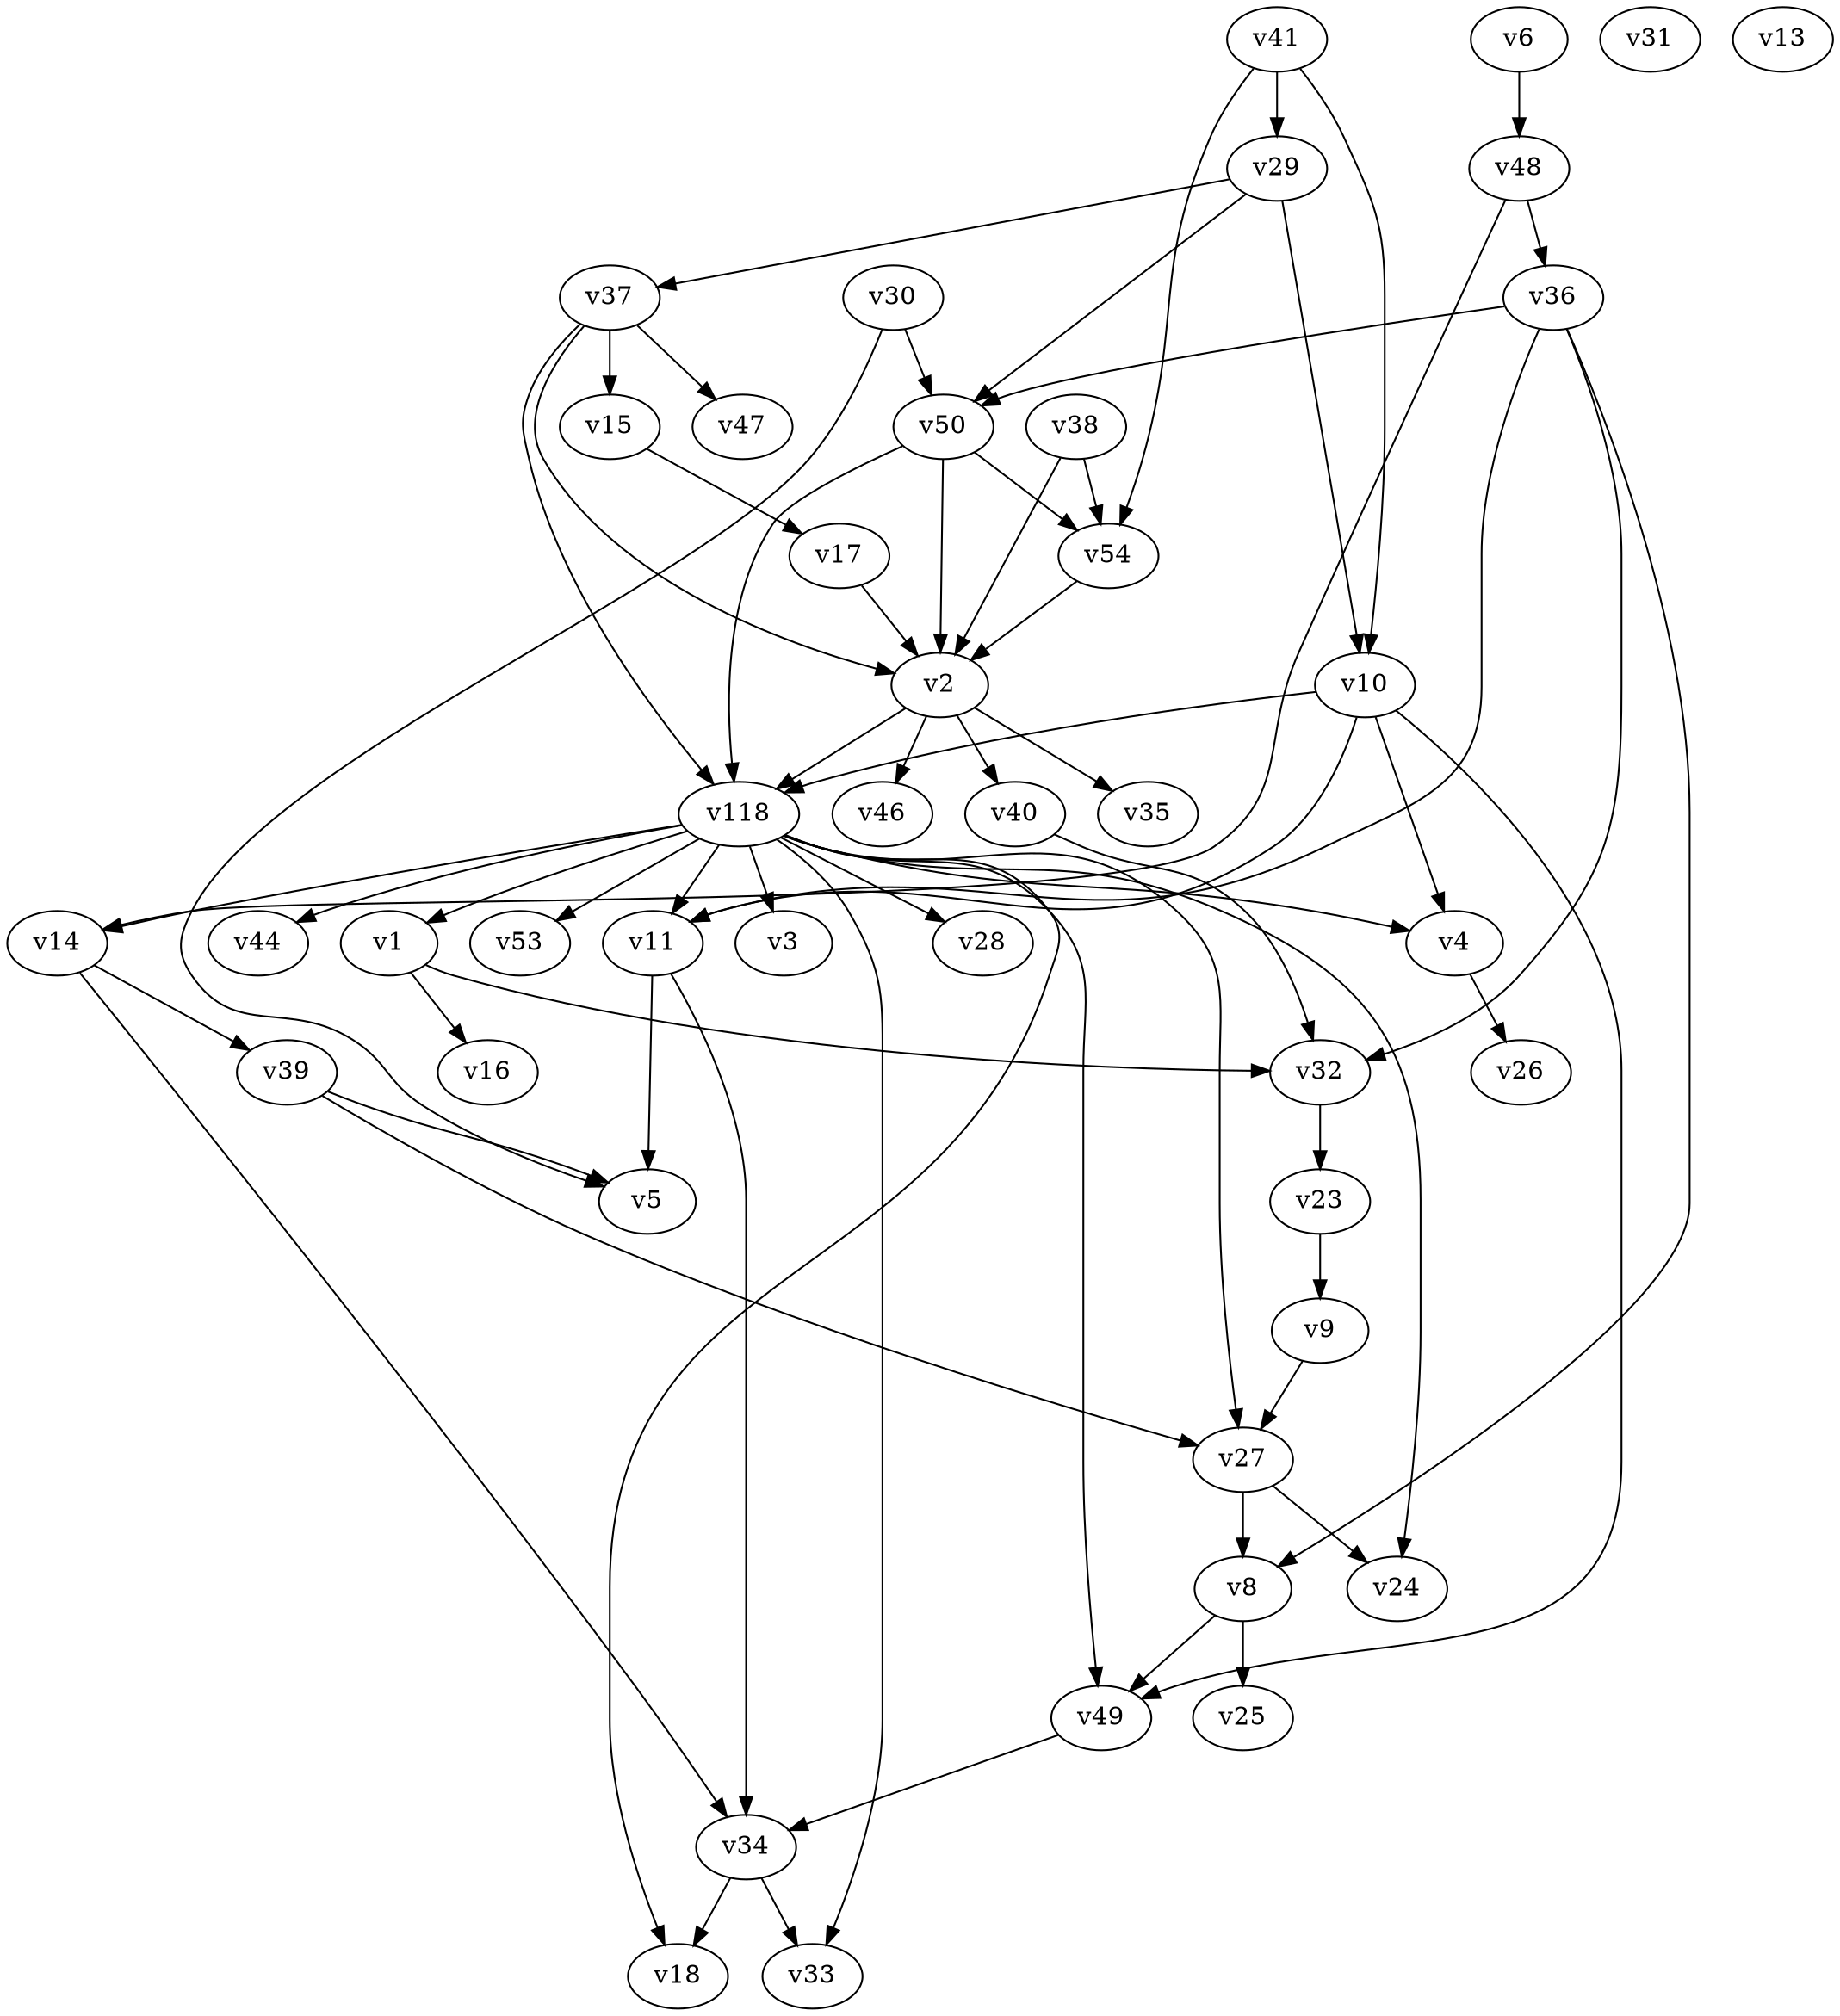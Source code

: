 digraph G { 
ordering=out;
140685586736976 [label="v41"];
140685586736976 -> 140685586738960;
140685586736976 -> 140685586893072;
140685586736976 -> 140685586886736;
140685586893072 [label="v29"];
140685586893072 -> 140685586893200;
140685586893072 -> 140685586886736;
140685586893072 -> 140685586855824;
140685586886736 [label="v10"];
140685586886736 -> 140685586741072;
140685586886736 -> 140685586858960;
140685586886736 -> 140685586887120;
140685586886736 -> 140685586836496;
140685586893200 [label="v37"];
140685586893200 -> 140685586740368;
140685586893200 -> 140685586893328;
140685586893200 -> 140685586893584;
140685586893200 -> 140685586741072;
140685586893584 [label="v47"];
140685586893328 [label="v15"];
140685586893328 -> 140685586893456;
140685586893456 [label="v17"];
140685586893456 -> 140685586740368;
140685586938576 [label="v38"];
140685586938576 -> 140685586740368;
140685586938576 -> 140685586738960;
140685586939664 [label="v31"];
140685586857296 [label="v30"];
140685586857296 -> 140685586857424;
140685586857296 -> 140685586855824;
140685586956624 [label="v13"];
140685586934736 [label="v6"];
140685586934736 -> 140685586934352;
140685586934352 [label="v48"];
140685586934352 -> 140685586776592;
140685586934352 -> 140685586855696;
140685586855696 [label="v36"];
140685586855696 -> 140685586855824;
140685586855696 -> 140685586858960;
140685586855696 -> 140685586854736;
140685586855696 -> 140685586928720;
140685586855824 [label="v50"];
140685586855824 -> 140685586741072;
140685586855824 -> 140685586740368;
140685586855824 -> 140685586738960;
140685586738960 [label="v54"];
140685586738960 -> 140685586740368;
140685586740368 [label="v2"];
140685586740368 -> 140685586741072;
140685586740368 -> 140685586937488;
140685586740368 -> 140685586933008;
140685586740368 -> 140685586938000;
140685586938000 [label="v35"];
140685586933008 [label="v40"];
140685586933008 -> 140685586928720;
140685586937488 [label="v46"];
140685586741072 [label="v118"];
140685586741072 -> 140685586776592;
140685586741072 -> 140685586935824;
140685586741072 -> 140685586932176;
140685586741072 -> 140685586936208;
140685586741072 -> 140685586858960;
140685586741072 -> 140685586936592;
140685586741072 -> 140685586814160;
140685586741072 -> 140685586936976;
140685586741072 -> 140685586836496;
140685586741072 -> 140685586789840;
140685586741072 -> 140685586894864;
140685586741072 -> 140685586906064;
140685586741072 -> 140685586887120;
140685586887120 [label="v4"];
140685586887120 -> 140685586892816;
140685586892816 [label="v26"];
140685586936976 [label="v28"];
140685586936592 [label="v3"];
140685586858960 [label="v11"];
140685586858960 -> 140685586777936;
140685586858960 -> 140685586857424;
140685586936208 [label="v53"];
140685586932176 [label="v1"];
140685586932176 -> 140685586932496;
140685586932176 -> 140685586928720;
140685586928720 [label="v32"];
140685586928720 -> 140685586928528;
140685586928528 [label="v23"];
140685586928528 -> 140685586928336;
140685586928336 [label="v9"];
140685586928336 -> 140685586894864;
140685586932496 [label="v16"];
140685586935824 [label="v44"];
140685586776592 [label="v14"];
140685586776592 -> 140685586777936;
140685586776592 -> 140685586894032;
140685586894032 [label="v39"];
140685586894032 -> 140685586894864;
140685586894032 -> 140685586857424;
140685586857424 [label="v5"];
140685586894864 [label="v27"];
140685586894864 -> 140685586854736;
140685586894864 -> 140685586906064;
140685586906064 [label="v24"];
140685586854736 [label="v8"];
140685586854736 -> 140685586836496;
140685586854736 -> 140685586855504;
140685586855504 [label="v25"];
140685586836496 [label="v49"];
140685586836496 -> 140685586777936;
140685586777936 [label="v34"];
140685586777936 -> 140685586789840;
140685586777936 -> 140685586814160;
140685586814160 [label="v33"];
140685586789840 [label="v18"];
}
